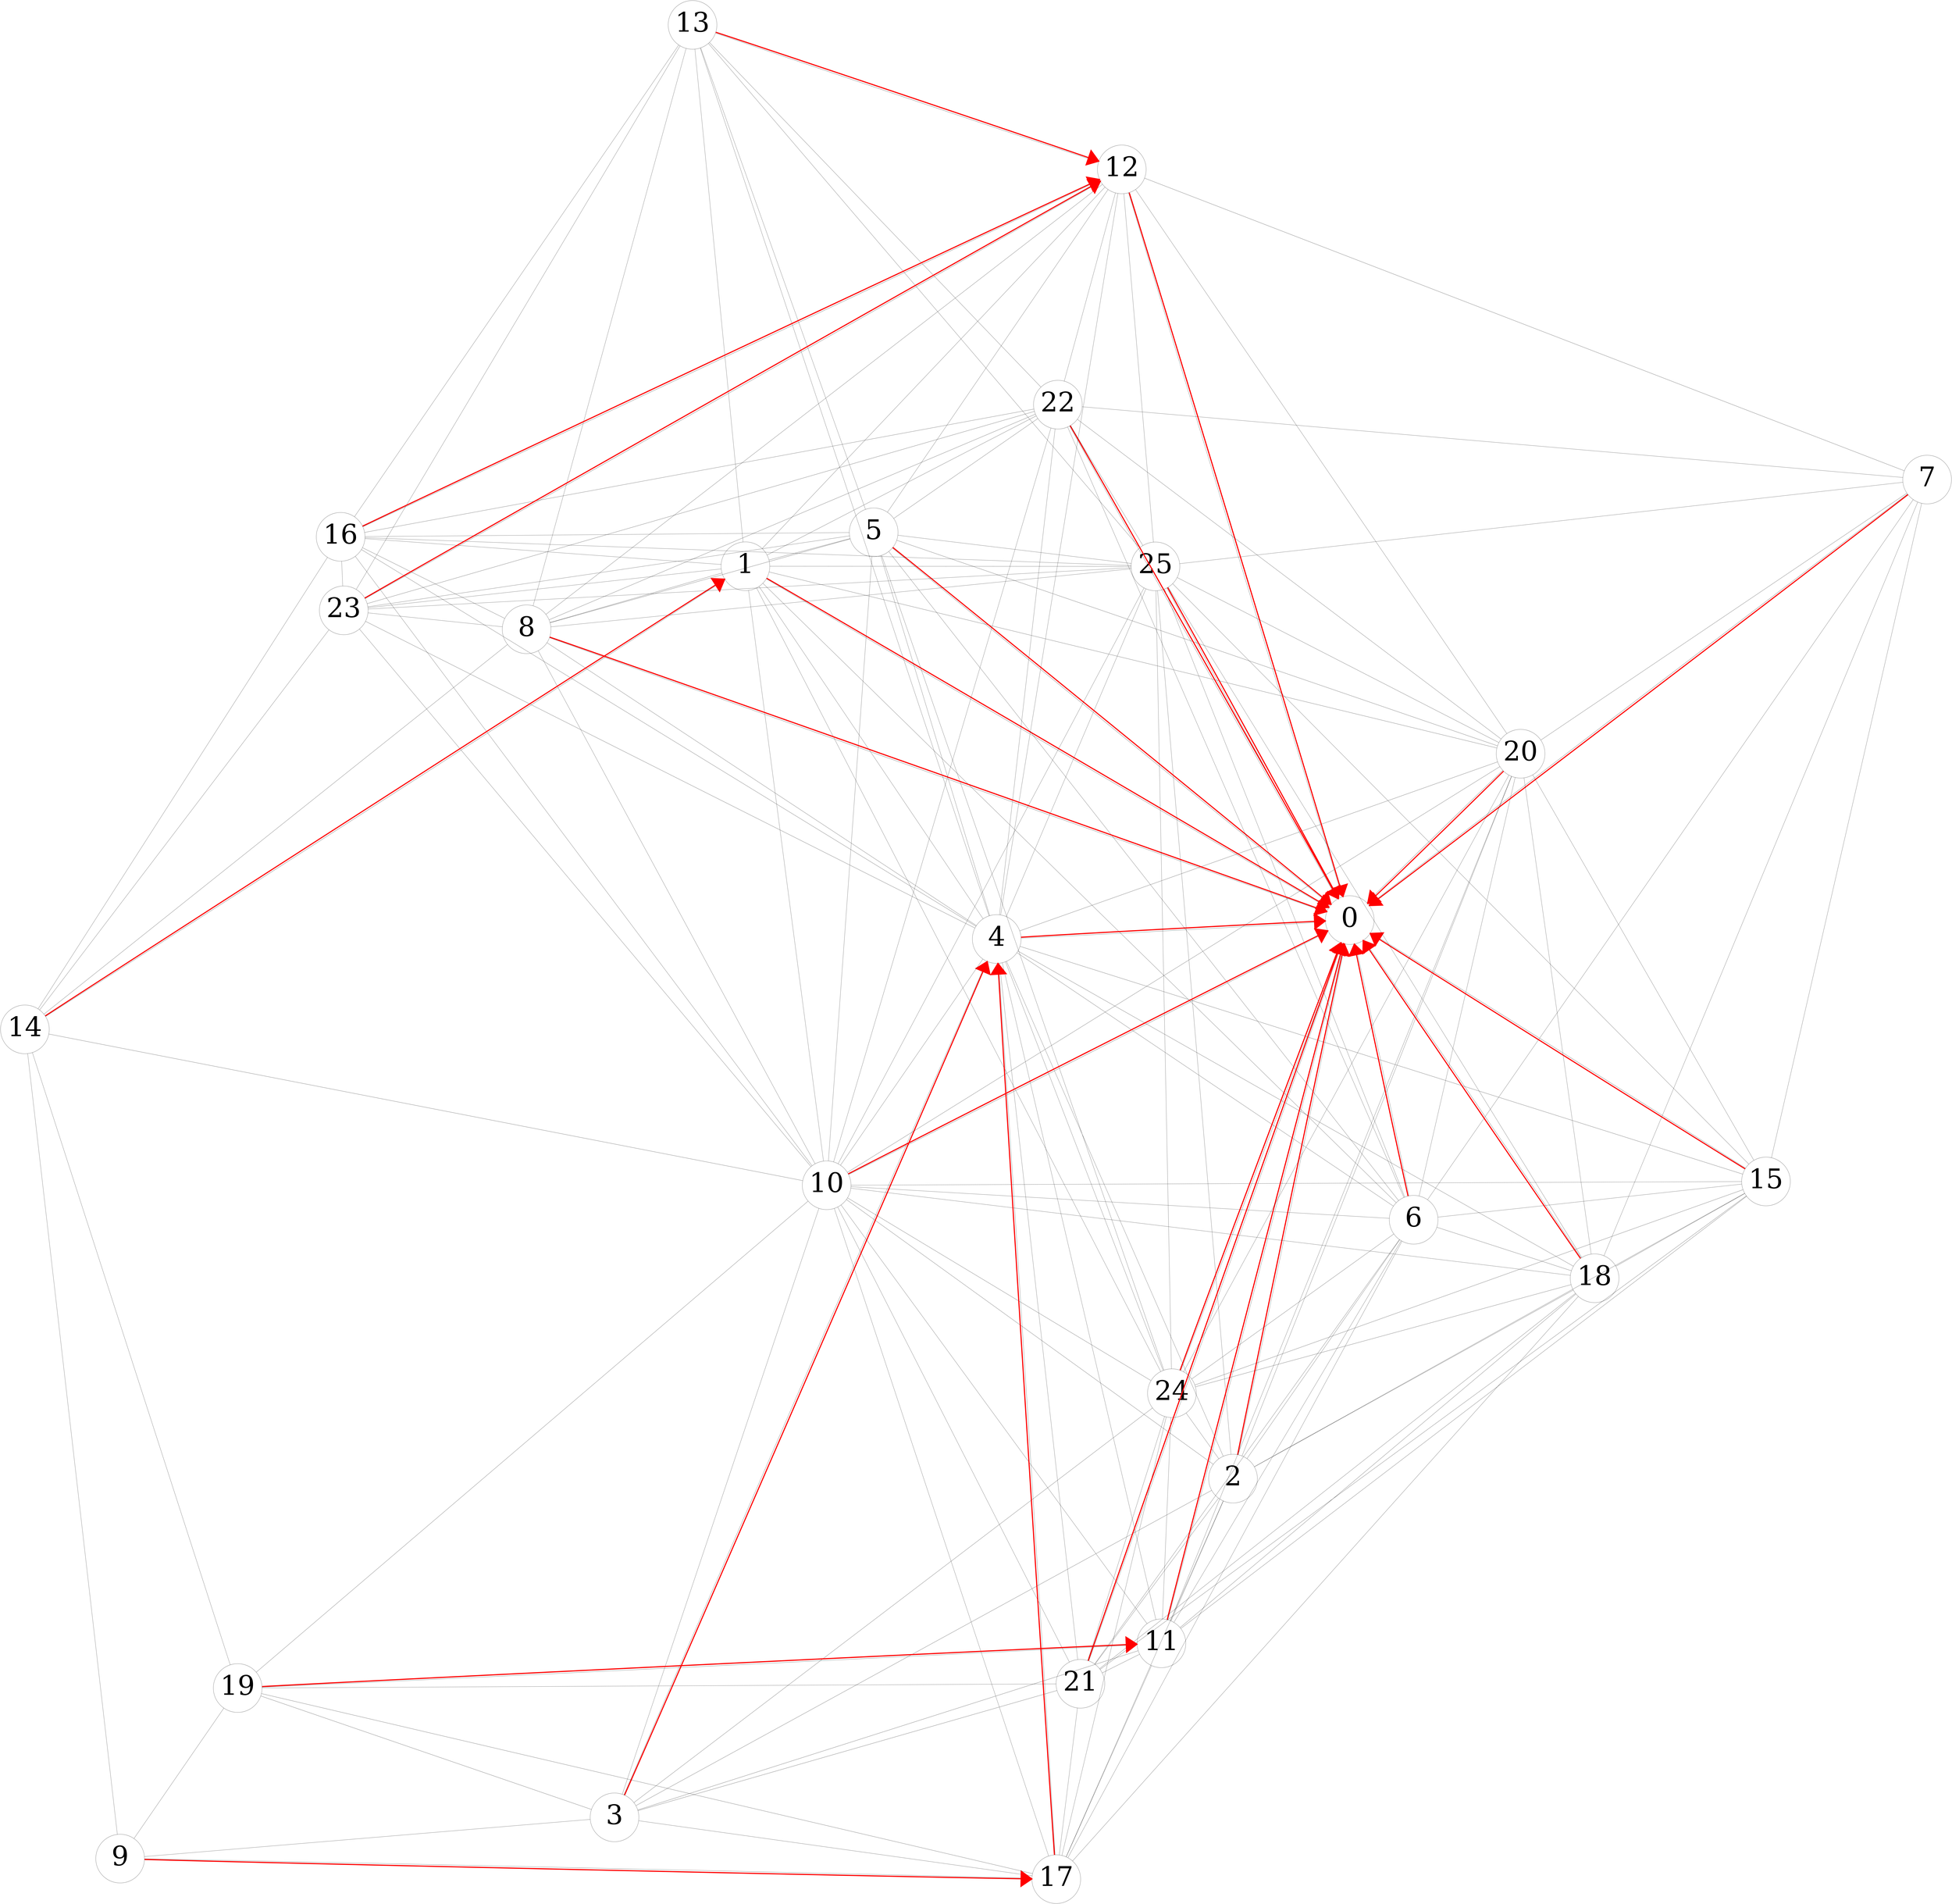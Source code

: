 digraph G{
size="100,100"
layout=neato;
node[fontsize = 200,fixedsize = true,width = 5.0, height = 5.0];
0 [pos="137.92108439596413,107.7201029861325!"];
1 [pos="75.87218119737761,144.0524833602543!"];
2 [pos="125.93703282147104,50.37206347092307!"];
3 [pos="62.43300338762579,15.58987414347708!"];
4 [pos="101.67473763510668,105.77744751365859!"];
5 [pos="89.0406723264735,147.53357007676883!"];
6 [pos="144.48110605371772,76.94973632821514!"];
7 [pos="197.19914400075842,152.95242811389272!"];
8 [pos="53.40784100084899,137.57931519851553!"];
9 [pos="11.673263185696413,11.353828363395513!"];
10 [pos="84.21365819935164,80.49149396799726!"];
11 [pos="118.58531327492656,33.45952627796527!"];
12 [pos="114.51613886261198,184.80128947469777!"];
13 [pos="70.44347839863927,199.63739532911862!"];
14 [pos="1.8942023623628623,96.49769384210288!"];
15 [pos="180.65725307613806,80.88189999673155!"];
16 [pos="34.31253103943377,147.07282134738534!"];
17 [pos="107.78992972319928,9.243889158565244!"];
18 [pos="163.0596380086647,70.94431698582129!"];
19 [pos="23.743792205621595,28.868203423140272!"];
20 [pos="155.4615132207971,124.80208704355655!"];
21 [pos="110.26887374614425,29.30532772522687!"];
22 [pos="107.95309795686296,160.64324387695515!"];
23 [pos="34.63143363847028,139.5211995607699!"];
24 [pos="119.66023526534887,59.142042347607045!"];
25 [pos="117.97366343899527,144.03698767263353!"];
0 -> 12 [dir = none];
0 -> 4 [dir = none];
0 -> 5 [dir = none];
0 -> 7 [dir = none];
0 -> 22 [dir = none];
0 -> 25 [dir = none];
0 -> 11 [dir = none];
0 -> 18 [dir = none];
0 -> 1 [dir = none];
0 -> 15 [dir = none];
0 -> 10 [dir = none];
0 -> 6 [dir = none];
0 -> 20 [dir = none];
0 -> 24 [dir = none];
0 -> 8 [dir = none];
0 -> 21 [dir = none];
0 -> 2 [dir = none];
1 -> 12 [dir = none];
1 -> 13 [dir = none];
1 -> 4 [dir = none];
1 -> 5 [dir = none];
1 -> 22 [dir = none];
1 -> 25 [dir = none];
1 -> 16 [dir = none];
1 -> 14 [dir = none];
1 -> 23 [dir = none];
1 -> 10 [dir = none];
1 -> 6 [dir = none];
1 -> 20 [dir = none];
1 -> 24 [dir = none];
1 -> 8 [dir = none];
2 -> 17 [dir = none];
2 -> 4 [dir = none];
2 -> 25 [dir = none];
2 -> 11 [dir = none];
2 -> 18 [dir = none];
2 -> 3 [dir = none];
2 -> 15 [dir = none];
2 -> 10 [dir = none];
2 -> 6 [dir = none];
2 -> 20 [dir = none];
2 -> 24 [dir = none];
2 -> 21 [dir = none];
3 -> 17 [dir = none];
3 -> 4 [dir = none];
3 -> 19 [dir = none];
3 -> 9 [dir = none];
3 -> 10 [dir = none];
3 -> 11 [dir = none];
3 -> 24 [dir = none];
3 -> 21 [dir = none];
4 -> 17 [dir = none];
4 -> 12 [dir = none];
4 -> 13 [dir = none];
4 -> 5 [dir = none];
4 -> 22 [dir = none];
4 -> 25 [dir = none];
4 -> 11 [dir = none];
4 -> 18 [dir = none];
4 -> 16 [dir = none];
4 -> 23 [dir = none];
4 -> 15 [dir = none];
4 -> 10 [dir = none];
4 -> 6 [dir = none];
4 -> 20 [dir = none];
4 -> 24 [dir = none];
4 -> 8 [dir = none];
4 -> 21 [dir = none];
5 -> 12 [dir = none];
5 -> 13 [dir = none];
5 -> 22 [dir = none];
5 -> 25 [dir = none];
5 -> 16 [dir = none];
5 -> 23 [dir = none];
5 -> 10 [dir = none];
5 -> 6 [dir = none];
5 -> 20 [dir = none];
5 -> 24 [dir = none];
5 -> 8 [dir = none];
6 -> 17 [dir = none];
6 -> 7 [dir = none];
6 -> 22 [dir = none];
6 -> 25 [dir = none];
6 -> 11 [dir = none];
6 -> 18 [dir = none];
6 -> 15 [dir = none];
6 -> 10 [dir = none];
6 -> 20 [dir = none];
6 -> 24 [dir = none];
6 -> 21 [dir = none];
7 -> 12 [dir = none];
7 -> 22 [dir = none];
7 -> 25 [dir = none];
7 -> 15 [dir = none];
7 -> 20 [dir = none];
7 -> 18 [dir = none];
8 -> 14 [dir = none];
8 -> 12 [dir = none];
8 -> 13 [dir = none];
8 -> 22 [dir = none];
8 -> 25 [dir = none];
8 -> 23 [dir = none];
8 -> 10 [dir = none];
8 -> 16 [dir = none];
9 -> 17 [dir = none];
9 -> 14 [dir = none];
9 -> 19 [dir = none];
10 -> 17 [dir = none];
10 -> 22 [dir = none];
10 -> 19 [dir = none];
10 -> 25 [dir = none];
10 -> 11 [dir = none];
10 -> 18 [dir = none];
10 -> 16 [dir = none];
10 -> 14 [dir = none];
10 -> 23 [dir = none];
10 -> 15 [dir = none];
10 -> 20 [dir = none];
10 -> 24 [dir = none];
10 -> 21 [dir = none];
11 -> 17 [dir = none];
11 -> 19 [dir = none];
11 -> 15 [dir = none];
11 -> 20 [dir = none];
11 -> 18 [dir = none];
11 -> 24 [dir = none];
11 -> 21 [dir = none];
12 -> 13 [dir = none];
12 -> 22 [dir = none];
12 -> 25 [dir = none];
12 -> 23 [dir = none];
12 -> 20 [dir = none];
12 -> 16 [dir = none];
13 -> 22 [dir = none];
13 -> 25 [dir = none];
13 -> 23 [dir = none];
13 -> 16 [dir = none];
14 -> 19 [dir = none];
14 -> 23 [dir = none];
14 -> 16 [dir = none];
15 -> 25 [dir = none];
15 -> 20 [dir = none];
15 -> 18 [dir = none];
15 -> 24 [dir = none];
15 -> 21 [dir = none];
16 -> 22 [dir = none];
16 -> 25 [dir = none];
16 -> 23 [dir = none];
17 -> 19 [dir = none];
17 -> 18 [dir = none];
17 -> 24 [dir = none];
17 -> 21 [dir = none];
18 -> 25 [dir = none];
18 -> 20 [dir = none];
18 -> 24 [dir = none];
18 -> 21 [dir = none];
19 -> 21 [dir = none];
20 -> 22 [dir = none];
20 -> 25 [dir = none];
20 -> 24 [dir = none];
21 -> 24 [dir = none];
22 -> 25 [dir = none];
22 -> 23 [dir = none];
23 -> 25 [dir = none];
24 -> 25 [dir = none];
1 -> 0[color="red",penwidth="8",arrowsize = 8];
2 -> 0[color="red",penwidth="8",arrowsize = 8];
3 -> 4[color="red",penwidth="8",arrowsize = 8];
4 -> 0[color="red",penwidth="8",arrowsize = 8];
5 -> 0[color="red",penwidth="8",arrowsize = 8];
6 -> 0[color="red",penwidth="8",arrowsize = 8];
7 -> 0[color="red",penwidth="8",arrowsize = 8];
8 -> 0[color="red",penwidth="8",arrowsize = 8];
9 -> 17[color="red",penwidth="8",arrowsize = 8];
10 -> 0[color="red",penwidth="8",arrowsize = 8];
11 -> 0[color="red",penwidth="8",arrowsize = 8];
12 -> 0[color="red",penwidth="8",arrowsize = 8];
13 -> 12[color="red",penwidth="8",arrowsize = 8];
14 -> 1[color="red",penwidth="8",arrowsize = 8];
15 -> 0[color="red",penwidth="8",arrowsize = 8];
16 -> 12[color="red",penwidth="8",arrowsize = 8];
17 -> 4[color="red",penwidth="8",arrowsize = 8];
18 -> 0[color="red",penwidth="8",arrowsize = 8];
19 -> 11[color="red",penwidth="8",arrowsize = 8];
20 -> 0[color="red",penwidth="8",arrowsize = 8];
21 -> 0[color="red",penwidth="8",arrowsize = 8];
22 -> 0[color="red",penwidth="8",arrowsize = 8];
23 -> 12[color="red",penwidth="8",arrowsize = 8];
24 -> 0[color="red",penwidth="8",arrowsize = 8];
25 -> 0[color="red",penwidth="8",arrowsize = 8];
}
